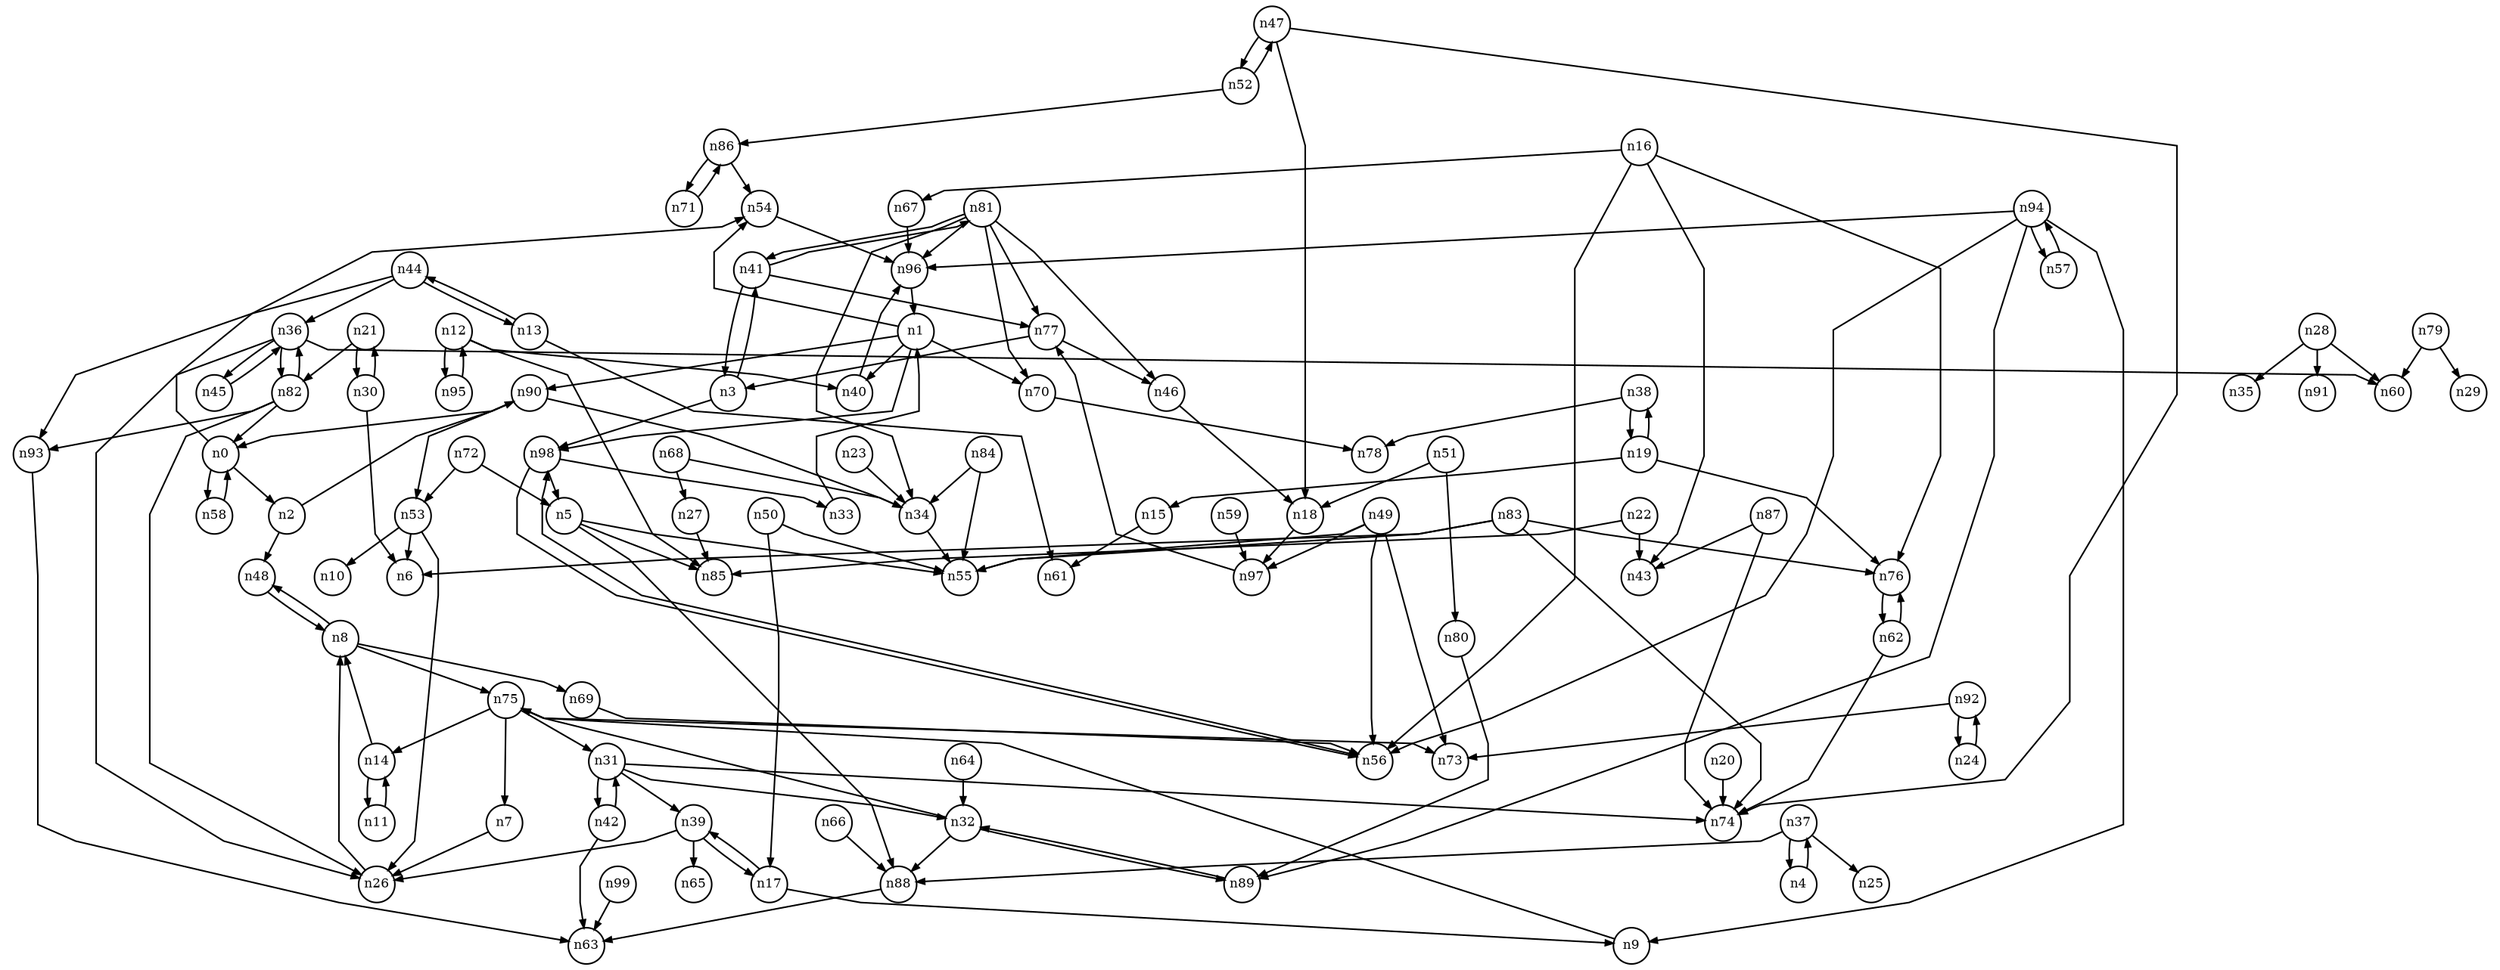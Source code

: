 digraph G{
splines=polyline;
ranksep=0.22;
nodesep=0.22;
nodesize=0.32;
fontsize=8
edge [arrowsize=0.5]
node [fontsize=8 shape=circle width=0.32 fixedsize=shape];

n54 -> n96
n0 -> n54
n0 -> n58
n0 -> n2
n58 -> n0
n40 -> n96
n1 -> n40
n1 -> n54
n1 -> n70
n1 -> n90
n1 -> n98
n70 -> n78
n90 -> n0
n90 -> n34
n90 -> n53
n98 -> n5
n98 -> n33
n98 -> n56
n48 -> n8
n2 -> n48
n2 -> n90
n41 -> n77
n41 -> n81
n41 -> n3
n3 -> n41
n3 -> n98
n37 -> n25
n37 -> n88
n37 -> n4
n4 -> n37
n5 -> n55
n5 -> n85
n5 -> n88
n88 -> n63
n26 -> n8
n7 -> n26
n8 -> n48
n8 -> n69
n8 -> n75
n69 -> n56
n75 -> n7
n75 -> n14
n75 -> n31
n75 -> n73
n12 -> n40
n12 -> n85
n12 -> n95
n95 -> n12
n44 -> n36
n44 -> n93
n44 -> n13
n13 -> n44
n13 -> n61
n11 -> n14
n14 -> n11
n14 -> n8
n15 -> n61
n16 -> n43
n16 -> n56
n16 -> n67
n16 -> n76
n56 -> n98
n67 -> n96
n76 -> n62
n9 -> n75
n17 -> n9
n17 -> n39
n19 -> n15
n19 -> n76
n19 -> n38
n20 -> n74
n30 -> n6
n30 -> n21
n21 -> n30
n21 -> n82
n82 -> n0
n82 -> n26
n82 -> n93
n82 -> n36
n22 -> n43
n22 -> n85
n34 -> n55
n23 -> n34
n92 -> n73
n92 -> n24
n24 -> n92
n27 -> n85
n28 -> n35
n28 -> n60
n28 -> n91
n32 -> n88
n32 -> n89
n32 -> n75
n31 -> n32
n31 -> n39
n31 -> n42
n31 -> n74
n39 -> n17
n39 -> n26
n39 -> n65
n42 -> n63
n42 -> n31
n89 -> n32
n36 -> n26
n36 -> n60
n36 -> n82
n36 -> n45
n38 -> n19
n38 -> n78
n96 -> n1
n77 -> n46
n77 -> n3
n81 -> n34
n81 -> n46
n81 -> n70
n81 -> n77
n81 -> n96
n81 -> n41
n93 -> n63
n45 -> n36
n18 -> n97
n46 -> n18
n47 -> n18
n47 -> n74
n47 -> n52
n49 -> n55
n49 -> n56
n49 -> n73
n49 -> n97
n97 -> n77
n50 -> n17
n50 -> n55
n51 -> n18
n51 -> n80
n80 -> n89
n52 -> n47
n52 -> n86
n86 -> n54
n86 -> n71
n53 -> n6
n53 -> n10
n53 -> n26
n94 -> n9
n94 -> n56
n94 -> n89
n94 -> n96
n94 -> n57
n57 -> n94
n59 -> n97
n62 -> n74
n62 -> n76
n64 -> n32
n66 -> n88
n68 -> n27
n68 -> n34
n71 -> n86
n72 -> n5
n72 -> n53
n79 -> n29
n79 -> n60
n83 -> n6
n83 -> n55
n83 -> n74
n83 -> n76
n84 -> n34
n84 -> n55
n87 -> n43
n87 -> n74
n33 -> n1
n99 -> n63
}
